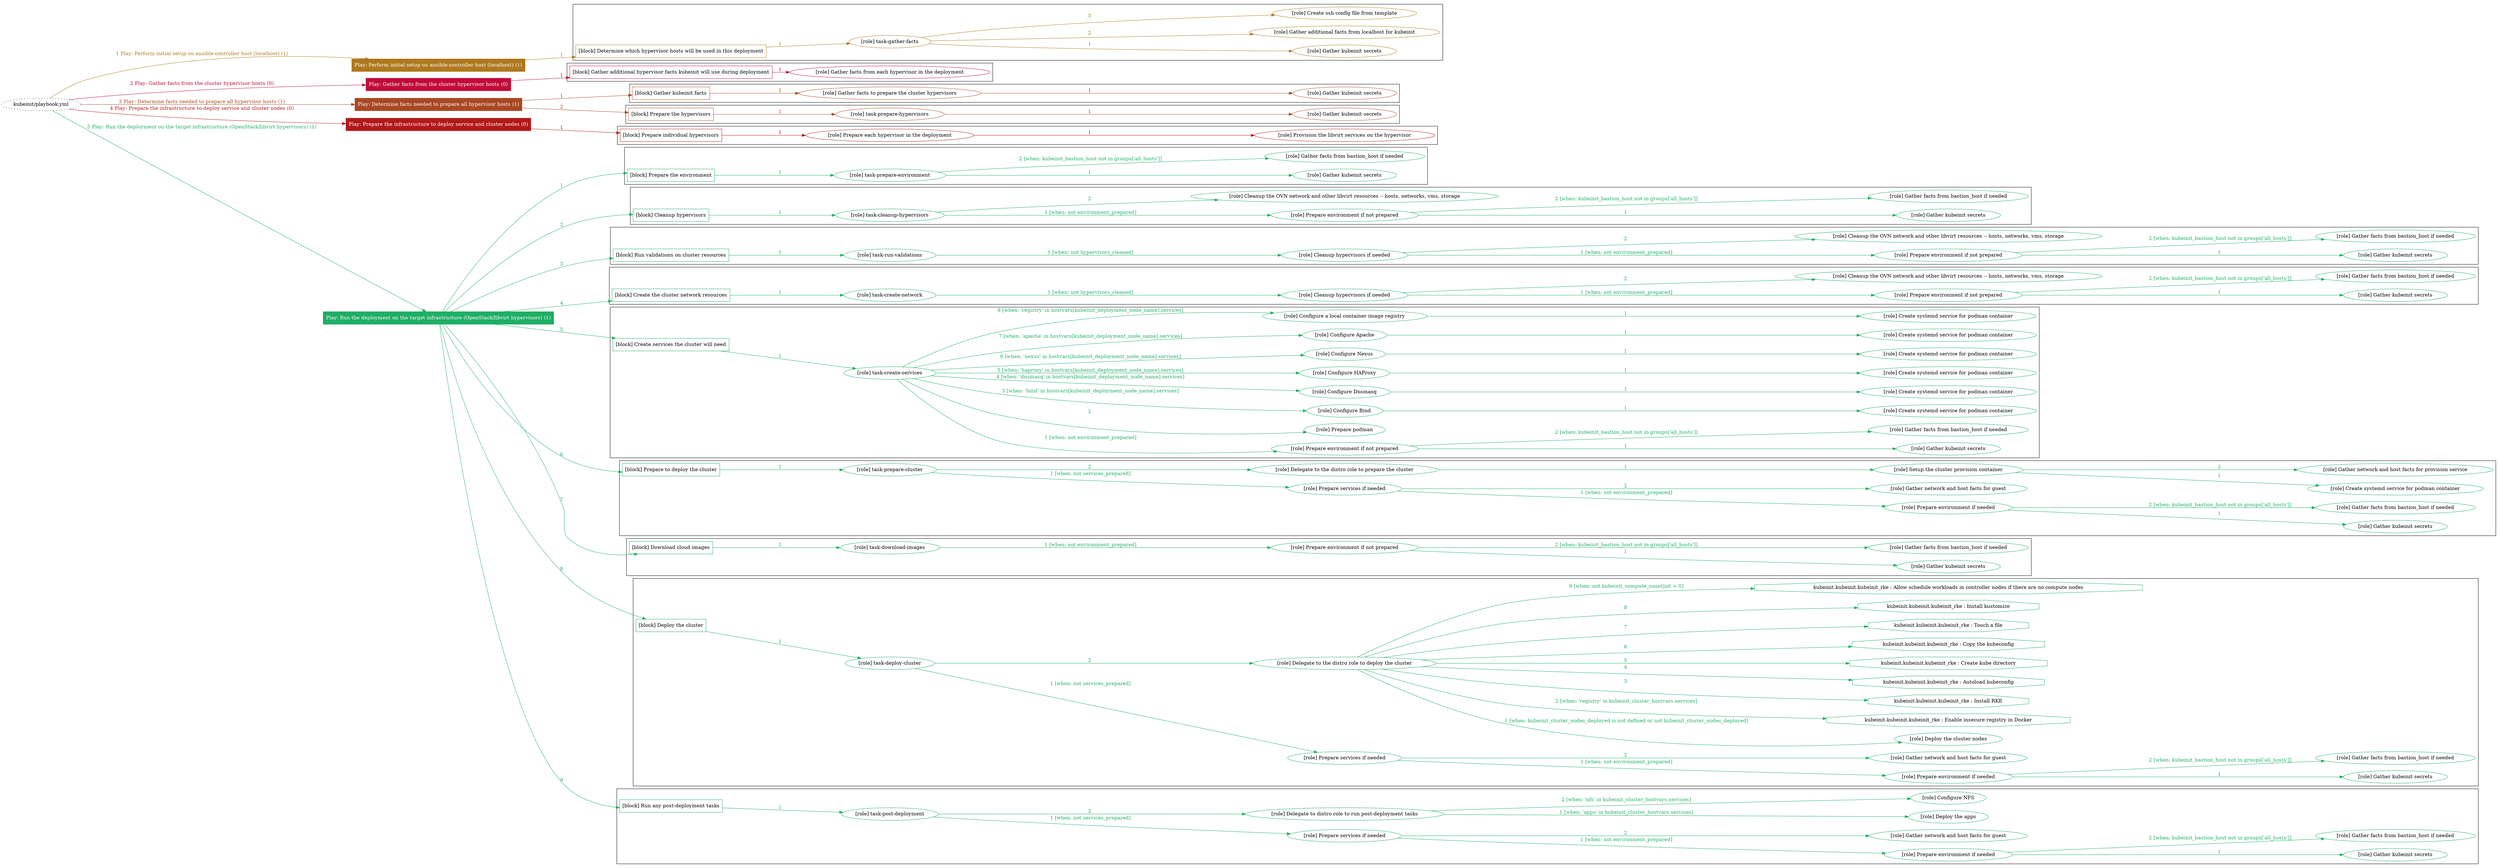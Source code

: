 digraph {
	graph [concentrate=true ordering=in rankdir=LR ratio=fill]
	edge [esep=5 sep=10]
	"kubeinit/playbook.yml" [URL="/home/runner/work/kubeinit/kubeinit/kubeinit/playbook.yml" id=playbook_d515d14c style=dotted]
	"kubeinit/playbook.yml" -> play_84c36b92 [label="1 Play: Perform initial setup on ansible-controller host (localhost) (1)" color="#ae781e" fontcolor="#ae781e" id=edge_play_84c36b92 labeltooltip="1 Play: Perform initial setup on ansible-controller host (localhost) (1)" tooltip="1 Play: Perform initial setup on ansible-controller host (localhost) (1)"]
	subgraph "Play: Perform initial setup on ansible-controller host (localhost) (1)" {
		play_84c36b92 [label="Play: Perform initial setup on ansible-controller host (localhost) (1)" URL="/home/runner/work/kubeinit/kubeinit/kubeinit/playbook.yml" color="#ae781e" fontcolor="#ffffff" id=play_84c36b92 shape=box style=filled tooltip=localhost]
		play_84c36b92 -> block_5fd9cbb8 [label=1 color="#ae781e" fontcolor="#ae781e" id=edge_block_5fd9cbb8 labeltooltip=1 tooltip=1]
		subgraph cluster_block_5fd9cbb8 {
			block_5fd9cbb8 [label="[block] Determine which hypervisor hosts will be used in this deployment" URL="/home/runner/work/kubeinit/kubeinit/kubeinit/playbook.yml" color="#ae781e" id=block_5fd9cbb8 labeltooltip="Determine which hypervisor hosts will be used in this deployment" shape=box tooltip="Determine which hypervisor hosts will be used in this deployment"]
			block_5fd9cbb8 -> role_265e4f1d [label="1 " color="#ae781e" fontcolor="#ae781e" id=edge_role_265e4f1d labeltooltip="1 " tooltip="1 "]
			subgraph "task-gather-facts" {
				role_265e4f1d [label="[role] task-gather-facts" URL="/home/runner/work/kubeinit/kubeinit/kubeinit/playbook.yml" color="#ae781e" id=role_265e4f1d tooltip="task-gather-facts"]
				role_265e4f1d -> role_e258c15a [label="1 " color="#ae781e" fontcolor="#ae781e" id=edge_role_e258c15a labeltooltip="1 " tooltip="1 "]
				subgraph "Gather kubeinit secrets" {
					role_e258c15a [label="[role] Gather kubeinit secrets" URL="/home/runner/.ansible/collections/ansible_collections/kubeinit/kubeinit/roles/kubeinit_prepare/tasks/build_hypervisors_group.yml" color="#ae781e" id=role_e258c15a tooltip="Gather kubeinit secrets"]
				}
				role_265e4f1d -> role_dbea8656 [label="2 " color="#ae781e" fontcolor="#ae781e" id=edge_role_dbea8656 labeltooltip="2 " tooltip="2 "]
				subgraph "Gather additional facts from localhost for kubeinit" {
					role_dbea8656 [label="[role] Gather additional facts from localhost for kubeinit" URL="/home/runner/.ansible/collections/ansible_collections/kubeinit/kubeinit/roles/kubeinit_prepare/tasks/build_hypervisors_group.yml" color="#ae781e" id=role_dbea8656 tooltip="Gather additional facts from localhost for kubeinit"]
				}
				role_265e4f1d -> role_b4708cf9 [label="3 " color="#ae781e" fontcolor="#ae781e" id=edge_role_b4708cf9 labeltooltip="3 " tooltip="3 "]
				subgraph "Create ssh config file from template" {
					role_b4708cf9 [label="[role] Create ssh config file from template" URL="/home/runner/.ansible/collections/ansible_collections/kubeinit/kubeinit/roles/kubeinit_prepare/tasks/build_hypervisors_group.yml" color="#ae781e" id=role_b4708cf9 tooltip="Create ssh config file from template"]
				}
			}
		}
	}
	"kubeinit/playbook.yml" -> play_05c91826 [label="2 Play: Gather facts from the cluster hypervisor hosts (0)" color="#c10b39" fontcolor="#c10b39" id=edge_play_05c91826 labeltooltip="2 Play: Gather facts from the cluster hypervisor hosts (0)" tooltip="2 Play: Gather facts from the cluster hypervisor hosts (0)"]
	subgraph "Play: Gather facts from the cluster hypervisor hosts (0)" {
		play_05c91826 [label="Play: Gather facts from the cluster hypervisor hosts (0)" URL="/home/runner/work/kubeinit/kubeinit/kubeinit/playbook.yml" color="#c10b39" fontcolor="#ffffff" id=play_05c91826 shape=box style=filled tooltip="Play: Gather facts from the cluster hypervisor hosts (0)"]
		play_05c91826 -> block_ed6a5be0 [label=1 color="#c10b39" fontcolor="#c10b39" id=edge_block_ed6a5be0 labeltooltip=1 tooltip=1]
		subgraph cluster_block_ed6a5be0 {
			block_ed6a5be0 [label="[block] Gather additional hypervisor facts kubeinit will use during deployment" URL="/home/runner/work/kubeinit/kubeinit/kubeinit/playbook.yml" color="#c10b39" id=block_ed6a5be0 labeltooltip="Gather additional hypervisor facts kubeinit will use during deployment" shape=box tooltip="Gather additional hypervisor facts kubeinit will use during deployment"]
			block_ed6a5be0 -> role_bf0db098 [label="1 " color="#c10b39" fontcolor="#c10b39" id=edge_role_bf0db098 labeltooltip="1 " tooltip="1 "]
			subgraph "Gather facts from each hypervisor in the deployment" {
				role_bf0db098 [label="[role] Gather facts from each hypervisor in the deployment" URL="/home/runner/work/kubeinit/kubeinit/kubeinit/playbook.yml" color="#c10b39" id=role_bf0db098 tooltip="Gather facts from each hypervisor in the deployment"]
			}
		}
	}
	"kubeinit/playbook.yml" -> play_0066ec42 [label="3 Play: Determine facts needed to prepare all hypervisor hosts (1)" color="#a94723" fontcolor="#a94723" id=edge_play_0066ec42 labeltooltip="3 Play: Determine facts needed to prepare all hypervisor hosts (1)" tooltip="3 Play: Determine facts needed to prepare all hypervisor hosts (1)"]
	subgraph "Play: Determine facts needed to prepare all hypervisor hosts (1)" {
		play_0066ec42 [label="Play: Determine facts needed to prepare all hypervisor hosts (1)" URL="/home/runner/work/kubeinit/kubeinit/kubeinit/playbook.yml" color="#a94723" fontcolor="#ffffff" id=play_0066ec42 shape=box style=filled tooltip=localhost]
		play_0066ec42 -> block_a8c1242a [label=1 color="#a94723" fontcolor="#a94723" id=edge_block_a8c1242a labeltooltip=1 tooltip=1]
		subgraph cluster_block_a8c1242a {
			block_a8c1242a [label="[block] Gather kubeinit facts" URL="/home/runner/work/kubeinit/kubeinit/kubeinit/playbook.yml" color="#a94723" id=block_a8c1242a labeltooltip="Gather kubeinit facts" shape=box tooltip="Gather kubeinit facts"]
			block_a8c1242a -> role_2705f1e6 [label="1 " color="#a94723" fontcolor="#a94723" id=edge_role_2705f1e6 labeltooltip="1 " tooltip="1 "]
			subgraph "Gather facts to prepare the cluster hypervisors" {
				role_2705f1e6 [label="[role] Gather facts to prepare the cluster hypervisors" URL="/home/runner/work/kubeinit/kubeinit/kubeinit/playbook.yml" color="#a94723" id=role_2705f1e6 tooltip="Gather facts to prepare the cluster hypervisors"]
				role_2705f1e6 -> role_f94a2555 [label="1 " color="#a94723" fontcolor="#a94723" id=edge_role_f94a2555 labeltooltip="1 " tooltip="1 "]
				subgraph "Gather kubeinit secrets" {
					role_f94a2555 [label="[role] Gather kubeinit secrets" URL="/home/runner/.ansible/collections/ansible_collections/kubeinit/kubeinit/roles/kubeinit_prepare/tasks/gather_kubeinit_facts.yml" color="#a94723" id=role_f94a2555 tooltip="Gather kubeinit secrets"]
				}
			}
		}
		play_0066ec42 -> block_d65625a4 [label=2 color="#a94723" fontcolor="#a94723" id=edge_block_d65625a4 labeltooltip=2 tooltip=2]
		subgraph cluster_block_d65625a4 {
			block_d65625a4 [label="[block] Prepare the hypervisors" URL="/home/runner/work/kubeinit/kubeinit/kubeinit/playbook.yml" color="#a94723" id=block_d65625a4 labeltooltip="Prepare the hypervisors" shape=box tooltip="Prepare the hypervisors"]
			block_d65625a4 -> role_5ea03b24 [label="1 " color="#a94723" fontcolor="#a94723" id=edge_role_5ea03b24 labeltooltip="1 " tooltip="1 "]
			subgraph "task-prepare-hypervisors" {
				role_5ea03b24 [label="[role] task-prepare-hypervisors" URL="/home/runner/work/kubeinit/kubeinit/kubeinit/playbook.yml" color="#a94723" id=role_5ea03b24 tooltip="task-prepare-hypervisors"]
				role_5ea03b24 -> role_267feb08 [label="1 " color="#a94723" fontcolor="#a94723" id=edge_role_267feb08 labeltooltip="1 " tooltip="1 "]
				subgraph "Gather kubeinit secrets" {
					role_267feb08 [label="[role] Gather kubeinit secrets" URL="/home/runner/.ansible/collections/ansible_collections/kubeinit/kubeinit/roles/kubeinit_prepare/tasks/gather_kubeinit_facts.yml" color="#a94723" id=role_267feb08 tooltip="Gather kubeinit secrets"]
				}
			}
		}
	}
	"kubeinit/playbook.yml" -> play_efc9825a [label="4 Play: Prepare the infrastructure to deploy service and cluster nodes (0)" color="#b2191b" fontcolor="#b2191b" id=edge_play_efc9825a labeltooltip="4 Play: Prepare the infrastructure to deploy service and cluster nodes (0)" tooltip="4 Play: Prepare the infrastructure to deploy service and cluster nodes (0)"]
	subgraph "Play: Prepare the infrastructure to deploy service and cluster nodes (0)" {
		play_efc9825a [label="Play: Prepare the infrastructure to deploy service and cluster nodes (0)" URL="/home/runner/work/kubeinit/kubeinit/kubeinit/playbook.yml" color="#b2191b" fontcolor="#ffffff" id=play_efc9825a shape=box style=filled tooltip="Play: Prepare the infrastructure to deploy service and cluster nodes (0)"]
		play_efc9825a -> block_f03f6179 [label=1 color="#b2191b" fontcolor="#b2191b" id=edge_block_f03f6179 labeltooltip=1 tooltip=1]
		subgraph cluster_block_f03f6179 {
			block_f03f6179 [label="[block] Prepare individual hypervisors" URL="/home/runner/work/kubeinit/kubeinit/kubeinit/playbook.yml" color="#b2191b" id=block_f03f6179 labeltooltip="Prepare individual hypervisors" shape=box tooltip="Prepare individual hypervisors"]
			block_f03f6179 -> role_64bc2e7d [label="1 " color="#b2191b" fontcolor="#b2191b" id=edge_role_64bc2e7d labeltooltip="1 " tooltip="1 "]
			subgraph "Prepare each hypervisor in the deployment" {
				role_64bc2e7d [label="[role] Prepare each hypervisor in the deployment" URL="/home/runner/work/kubeinit/kubeinit/kubeinit/playbook.yml" color="#b2191b" id=role_64bc2e7d tooltip="Prepare each hypervisor in the deployment"]
				role_64bc2e7d -> role_82ded058 [label="1 " color="#b2191b" fontcolor="#b2191b" id=edge_role_82ded058 labeltooltip="1 " tooltip="1 "]
				subgraph "Provision the libvirt services on the hypervisor" {
					role_82ded058 [label="[role] Provision the libvirt services on the hypervisor" URL="/home/runner/.ansible/collections/ansible_collections/kubeinit/kubeinit/roles/kubeinit_prepare/tasks/prepare_hypervisor.yml" color="#b2191b" id=role_82ded058 tooltip="Provision the libvirt services on the hypervisor"]
				}
			}
		}
	}
	"kubeinit/playbook.yml" -> play_1b203a21 [label="5 Play: Run the deployment on the target infrastructure (OpenStack/libvirt hypervisors) (1)" color="#1eae64" fontcolor="#1eae64" id=edge_play_1b203a21 labeltooltip="5 Play: Run the deployment on the target infrastructure (OpenStack/libvirt hypervisors) (1)" tooltip="5 Play: Run the deployment on the target infrastructure (OpenStack/libvirt hypervisors) (1)"]
	subgraph "Play: Run the deployment on the target infrastructure (OpenStack/libvirt hypervisors) (1)" {
		play_1b203a21 [label="Play: Run the deployment on the target infrastructure (OpenStack/libvirt hypervisors) (1)" URL="/home/runner/work/kubeinit/kubeinit/kubeinit/playbook.yml" color="#1eae64" fontcolor="#ffffff" id=play_1b203a21 shape=box style=filled tooltip=localhost]
		play_1b203a21 -> block_f6438b43 [label=1 color="#1eae64" fontcolor="#1eae64" id=edge_block_f6438b43 labeltooltip=1 tooltip=1]
		subgraph cluster_block_f6438b43 {
			block_f6438b43 [label="[block] Prepare the environment" URL="/home/runner/work/kubeinit/kubeinit/kubeinit/playbook.yml" color="#1eae64" id=block_f6438b43 labeltooltip="Prepare the environment" shape=box tooltip="Prepare the environment"]
			block_f6438b43 -> role_e37345db [label="1 " color="#1eae64" fontcolor="#1eae64" id=edge_role_e37345db labeltooltip="1 " tooltip="1 "]
			subgraph "task-prepare-environment" {
				role_e37345db [label="[role] task-prepare-environment" URL="/home/runner/work/kubeinit/kubeinit/kubeinit/playbook.yml" color="#1eae64" id=role_e37345db tooltip="task-prepare-environment"]
				role_e37345db -> role_0df2a378 [label="1 " color="#1eae64" fontcolor="#1eae64" id=edge_role_0df2a378 labeltooltip="1 " tooltip="1 "]
				subgraph "Gather kubeinit secrets" {
					role_0df2a378 [label="[role] Gather kubeinit secrets" URL="/home/runner/.ansible/collections/ansible_collections/kubeinit/kubeinit/roles/kubeinit_prepare/tasks/gather_kubeinit_facts.yml" color="#1eae64" id=role_0df2a378 tooltip="Gather kubeinit secrets"]
				}
				role_e37345db -> role_f4eeafb1 [label="2 [when: kubeinit_bastion_host not in groups['all_hosts']]" color="#1eae64" fontcolor="#1eae64" id=edge_role_f4eeafb1 labeltooltip="2 [when: kubeinit_bastion_host not in groups['all_hosts']]" tooltip="2 [when: kubeinit_bastion_host not in groups['all_hosts']]"]
				subgraph "Gather facts from bastion_host if needed" {
					role_f4eeafb1 [label="[role] Gather facts from bastion_host if needed" URL="/home/runner/.ansible/collections/ansible_collections/kubeinit/kubeinit/roles/kubeinit_prepare/tasks/main.yml" color="#1eae64" id=role_f4eeafb1 tooltip="Gather facts from bastion_host if needed"]
				}
			}
		}
		play_1b203a21 -> block_524dcc98 [label=2 color="#1eae64" fontcolor="#1eae64" id=edge_block_524dcc98 labeltooltip=2 tooltip=2]
		subgraph cluster_block_524dcc98 {
			block_524dcc98 [label="[block] Cleanup hypervisors" URL="/home/runner/work/kubeinit/kubeinit/kubeinit/playbook.yml" color="#1eae64" id=block_524dcc98 labeltooltip="Cleanup hypervisors" shape=box tooltip="Cleanup hypervisors"]
			block_524dcc98 -> role_9785df7d [label="1 " color="#1eae64" fontcolor="#1eae64" id=edge_role_9785df7d labeltooltip="1 " tooltip="1 "]
			subgraph "task-cleanup-hypervisors" {
				role_9785df7d [label="[role] task-cleanup-hypervisors" URL="/home/runner/work/kubeinit/kubeinit/kubeinit/playbook.yml" color="#1eae64" id=role_9785df7d tooltip="task-cleanup-hypervisors"]
				role_9785df7d -> role_5e97690f [label="1 [when: not environment_prepared]" color="#1eae64" fontcolor="#1eae64" id=edge_role_5e97690f labeltooltip="1 [when: not environment_prepared]" tooltip="1 [when: not environment_prepared]"]
				subgraph "Prepare environment if not prepared" {
					role_5e97690f [label="[role] Prepare environment if not prepared" URL="/home/runner/.ansible/collections/ansible_collections/kubeinit/kubeinit/roles/kubeinit_libvirt/tasks/cleanup_hypervisors.yml" color="#1eae64" id=role_5e97690f tooltip="Prepare environment if not prepared"]
					role_5e97690f -> role_a6adb505 [label="1 " color="#1eae64" fontcolor="#1eae64" id=edge_role_a6adb505 labeltooltip="1 " tooltip="1 "]
					subgraph "Gather kubeinit secrets" {
						role_a6adb505 [label="[role] Gather kubeinit secrets" URL="/home/runner/.ansible/collections/ansible_collections/kubeinit/kubeinit/roles/kubeinit_prepare/tasks/gather_kubeinit_facts.yml" color="#1eae64" id=role_a6adb505 tooltip="Gather kubeinit secrets"]
					}
					role_5e97690f -> role_00394a57 [label="2 [when: kubeinit_bastion_host not in groups['all_hosts']]" color="#1eae64" fontcolor="#1eae64" id=edge_role_00394a57 labeltooltip="2 [when: kubeinit_bastion_host not in groups['all_hosts']]" tooltip="2 [when: kubeinit_bastion_host not in groups['all_hosts']]"]
					subgraph "Gather facts from bastion_host if needed" {
						role_00394a57 [label="[role] Gather facts from bastion_host if needed" URL="/home/runner/.ansible/collections/ansible_collections/kubeinit/kubeinit/roles/kubeinit_prepare/tasks/main.yml" color="#1eae64" id=role_00394a57 tooltip="Gather facts from bastion_host if needed"]
					}
				}
				role_9785df7d -> role_65bcd656 [label="2 " color="#1eae64" fontcolor="#1eae64" id=edge_role_65bcd656 labeltooltip="2 " tooltip="2 "]
				subgraph "Cleanup the OVN network and other libvirt resources -- hosts, networks, vms, storage" {
					role_65bcd656 [label="[role] Cleanup the OVN network and other libvirt resources -- hosts, networks, vms, storage" URL="/home/runner/.ansible/collections/ansible_collections/kubeinit/kubeinit/roles/kubeinit_libvirt/tasks/cleanup_hypervisors.yml" color="#1eae64" id=role_65bcd656 tooltip="Cleanup the OVN network and other libvirt resources -- hosts, networks, vms, storage"]
				}
			}
		}
		play_1b203a21 -> block_c66833a7 [label=3 color="#1eae64" fontcolor="#1eae64" id=edge_block_c66833a7 labeltooltip=3 tooltip=3]
		subgraph cluster_block_c66833a7 {
			block_c66833a7 [label="[block] Run validations on cluster resources" URL="/home/runner/work/kubeinit/kubeinit/kubeinit/playbook.yml" color="#1eae64" id=block_c66833a7 labeltooltip="Run validations on cluster resources" shape=box tooltip="Run validations on cluster resources"]
			block_c66833a7 -> role_50850a7d [label="1 " color="#1eae64" fontcolor="#1eae64" id=edge_role_50850a7d labeltooltip="1 " tooltip="1 "]
			subgraph "task-run-validations" {
				role_50850a7d [label="[role] task-run-validations" URL="/home/runner/work/kubeinit/kubeinit/kubeinit/playbook.yml" color="#1eae64" id=role_50850a7d tooltip="task-run-validations"]
				role_50850a7d -> role_f80f7916 [label="1 [when: not hypervisors_cleaned]" color="#1eae64" fontcolor="#1eae64" id=edge_role_f80f7916 labeltooltip="1 [when: not hypervisors_cleaned]" tooltip="1 [when: not hypervisors_cleaned]"]
				subgraph "Cleanup hypervisors if needed" {
					role_f80f7916 [label="[role] Cleanup hypervisors if needed" URL="/home/runner/.ansible/collections/ansible_collections/kubeinit/kubeinit/roles/kubeinit_validations/tasks/main.yml" color="#1eae64" id=role_f80f7916 tooltip="Cleanup hypervisors if needed"]
					role_f80f7916 -> role_03496abe [label="1 [when: not environment_prepared]" color="#1eae64" fontcolor="#1eae64" id=edge_role_03496abe labeltooltip="1 [when: not environment_prepared]" tooltip="1 [when: not environment_prepared]"]
					subgraph "Prepare environment if not prepared" {
						role_03496abe [label="[role] Prepare environment if not prepared" URL="/home/runner/.ansible/collections/ansible_collections/kubeinit/kubeinit/roles/kubeinit_libvirt/tasks/cleanup_hypervisors.yml" color="#1eae64" id=role_03496abe tooltip="Prepare environment if not prepared"]
						role_03496abe -> role_3a9f4936 [label="1 " color="#1eae64" fontcolor="#1eae64" id=edge_role_3a9f4936 labeltooltip="1 " tooltip="1 "]
						subgraph "Gather kubeinit secrets" {
							role_3a9f4936 [label="[role] Gather kubeinit secrets" URL="/home/runner/.ansible/collections/ansible_collections/kubeinit/kubeinit/roles/kubeinit_prepare/tasks/gather_kubeinit_facts.yml" color="#1eae64" id=role_3a9f4936 tooltip="Gather kubeinit secrets"]
						}
						role_03496abe -> role_64842530 [label="2 [when: kubeinit_bastion_host not in groups['all_hosts']]" color="#1eae64" fontcolor="#1eae64" id=edge_role_64842530 labeltooltip="2 [when: kubeinit_bastion_host not in groups['all_hosts']]" tooltip="2 [when: kubeinit_bastion_host not in groups['all_hosts']]"]
						subgraph "Gather facts from bastion_host if needed" {
							role_64842530 [label="[role] Gather facts from bastion_host if needed" URL="/home/runner/.ansible/collections/ansible_collections/kubeinit/kubeinit/roles/kubeinit_prepare/tasks/main.yml" color="#1eae64" id=role_64842530 tooltip="Gather facts from bastion_host if needed"]
						}
					}
					role_f80f7916 -> role_78e30885 [label="2 " color="#1eae64" fontcolor="#1eae64" id=edge_role_78e30885 labeltooltip="2 " tooltip="2 "]
					subgraph "Cleanup the OVN network and other libvirt resources -- hosts, networks, vms, storage" {
						role_78e30885 [label="[role] Cleanup the OVN network and other libvirt resources -- hosts, networks, vms, storage" URL="/home/runner/.ansible/collections/ansible_collections/kubeinit/kubeinit/roles/kubeinit_libvirt/tasks/cleanup_hypervisors.yml" color="#1eae64" id=role_78e30885 tooltip="Cleanup the OVN network and other libvirt resources -- hosts, networks, vms, storage"]
					}
				}
			}
		}
		play_1b203a21 -> block_e0e86227 [label=4 color="#1eae64" fontcolor="#1eae64" id=edge_block_e0e86227 labeltooltip=4 tooltip=4]
		subgraph cluster_block_e0e86227 {
			block_e0e86227 [label="[block] Create the cluster network resources" URL="/home/runner/work/kubeinit/kubeinit/kubeinit/playbook.yml" color="#1eae64" id=block_e0e86227 labeltooltip="Create the cluster network resources" shape=box tooltip="Create the cluster network resources"]
			block_e0e86227 -> role_53ee819e [label="1 " color="#1eae64" fontcolor="#1eae64" id=edge_role_53ee819e labeltooltip="1 " tooltip="1 "]
			subgraph "task-create-network" {
				role_53ee819e [label="[role] task-create-network" URL="/home/runner/work/kubeinit/kubeinit/kubeinit/playbook.yml" color="#1eae64" id=role_53ee819e tooltip="task-create-network"]
				role_53ee819e -> role_302aff05 [label="1 [when: not hypervisors_cleaned]" color="#1eae64" fontcolor="#1eae64" id=edge_role_302aff05 labeltooltip="1 [when: not hypervisors_cleaned]" tooltip="1 [when: not hypervisors_cleaned]"]
				subgraph "Cleanup hypervisors if needed" {
					role_302aff05 [label="[role] Cleanup hypervisors if needed" URL="/home/runner/.ansible/collections/ansible_collections/kubeinit/kubeinit/roles/kubeinit_libvirt/tasks/create_network.yml" color="#1eae64" id=role_302aff05 tooltip="Cleanup hypervisors if needed"]
					role_302aff05 -> role_5e92c6e2 [label="1 [when: not environment_prepared]" color="#1eae64" fontcolor="#1eae64" id=edge_role_5e92c6e2 labeltooltip="1 [when: not environment_prepared]" tooltip="1 [when: not environment_prepared]"]
					subgraph "Prepare environment if not prepared" {
						role_5e92c6e2 [label="[role] Prepare environment if not prepared" URL="/home/runner/.ansible/collections/ansible_collections/kubeinit/kubeinit/roles/kubeinit_libvirt/tasks/cleanup_hypervisors.yml" color="#1eae64" id=role_5e92c6e2 tooltip="Prepare environment if not prepared"]
						role_5e92c6e2 -> role_2eb36e92 [label="1 " color="#1eae64" fontcolor="#1eae64" id=edge_role_2eb36e92 labeltooltip="1 " tooltip="1 "]
						subgraph "Gather kubeinit secrets" {
							role_2eb36e92 [label="[role] Gather kubeinit secrets" URL="/home/runner/.ansible/collections/ansible_collections/kubeinit/kubeinit/roles/kubeinit_prepare/tasks/gather_kubeinit_facts.yml" color="#1eae64" id=role_2eb36e92 tooltip="Gather kubeinit secrets"]
						}
						role_5e92c6e2 -> role_05674ae2 [label="2 [when: kubeinit_bastion_host not in groups['all_hosts']]" color="#1eae64" fontcolor="#1eae64" id=edge_role_05674ae2 labeltooltip="2 [when: kubeinit_bastion_host not in groups['all_hosts']]" tooltip="2 [when: kubeinit_bastion_host not in groups['all_hosts']]"]
						subgraph "Gather facts from bastion_host if needed" {
							role_05674ae2 [label="[role] Gather facts from bastion_host if needed" URL="/home/runner/.ansible/collections/ansible_collections/kubeinit/kubeinit/roles/kubeinit_prepare/tasks/main.yml" color="#1eae64" id=role_05674ae2 tooltip="Gather facts from bastion_host if needed"]
						}
					}
					role_302aff05 -> role_e8390dd3 [label="2 " color="#1eae64" fontcolor="#1eae64" id=edge_role_e8390dd3 labeltooltip="2 " tooltip="2 "]
					subgraph "Cleanup the OVN network and other libvirt resources -- hosts, networks, vms, storage" {
						role_e8390dd3 [label="[role] Cleanup the OVN network and other libvirt resources -- hosts, networks, vms, storage" URL="/home/runner/.ansible/collections/ansible_collections/kubeinit/kubeinit/roles/kubeinit_libvirt/tasks/cleanup_hypervisors.yml" color="#1eae64" id=role_e8390dd3 tooltip="Cleanup the OVN network and other libvirt resources -- hosts, networks, vms, storage"]
					}
				}
			}
		}
		play_1b203a21 -> block_ca1202a6 [label=5 color="#1eae64" fontcolor="#1eae64" id=edge_block_ca1202a6 labeltooltip=5 tooltip=5]
		subgraph cluster_block_ca1202a6 {
			block_ca1202a6 [label="[block] Create services the cluster will need" URL="/home/runner/work/kubeinit/kubeinit/kubeinit/playbook.yml" color="#1eae64" id=block_ca1202a6 labeltooltip="Create services the cluster will need" shape=box tooltip="Create services the cluster will need"]
			block_ca1202a6 -> role_1a3f6915 [label="1 " color="#1eae64" fontcolor="#1eae64" id=edge_role_1a3f6915 labeltooltip="1 " tooltip="1 "]
			subgraph "task-create-services" {
				role_1a3f6915 [label="[role] task-create-services" URL="/home/runner/work/kubeinit/kubeinit/kubeinit/playbook.yml" color="#1eae64" id=role_1a3f6915 tooltip="task-create-services"]
				role_1a3f6915 -> role_f3e9ada2 [label="1 [when: not environment_prepared]" color="#1eae64" fontcolor="#1eae64" id=edge_role_f3e9ada2 labeltooltip="1 [when: not environment_prepared]" tooltip="1 [when: not environment_prepared]"]
				subgraph "Prepare environment if not prepared" {
					role_f3e9ada2 [label="[role] Prepare environment if not prepared" URL="/home/runner/.ansible/collections/ansible_collections/kubeinit/kubeinit/roles/kubeinit_services/tasks/main.yml" color="#1eae64" id=role_f3e9ada2 tooltip="Prepare environment if not prepared"]
					role_f3e9ada2 -> role_cb60fb84 [label="1 " color="#1eae64" fontcolor="#1eae64" id=edge_role_cb60fb84 labeltooltip="1 " tooltip="1 "]
					subgraph "Gather kubeinit secrets" {
						role_cb60fb84 [label="[role] Gather kubeinit secrets" URL="/home/runner/.ansible/collections/ansible_collections/kubeinit/kubeinit/roles/kubeinit_prepare/tasks/gather_kubeinit_facts.yml" color="#1eae64" id=role_cb60fb84 tooltip="Gather kubeinit secrets"]
					}
					role_f3e9ada2 -> role_402eb26c [label="2 [when: kubeinit_bastion_host not in groups['all_hosts']]" color="#1eae64" fontcolor="#1eae64" id=edge_role_402eb26c labeltooltip="2 [when: kubeinit_bastion_host not in groups['all_hosts']]" tooltip="2 [when: kubeinit_bastion_host not in groups['all_hosts']]"]
					subgraph "Gather facts from bastion_host if needed" {
						role_402eb26c [label="[role] Gather facts from bastion_host if needed" URL="/home/runner/.ansible/collections/ansible_collections/kubeinit/kubeinit/roles/kubeinit_prepare/tasks/main.yml" color="#1eae64" id=role_402eb26c tooltip="Gather facts from bastion_host if needed"]
					}
				}
				role_1a3f6915 -> role_43187be3 [label="2 " color="#1eae64" fontcolor="#1eae64" id=edge_role_43187be3 labeltooltip="2 " tooltip="2 "]
				subgraph "Prepare podman" {
					role_43187be3 [label="[role] Prepare podman" URL="/home/runner/.ansible/collections/ansible_collections/kubeinit/kubeinit/roles/kubeinit_services/tasks/00_create_service_pod.yml" color="#1eae64" id=role_43187be3 tooltip="Prepare podman"]
				}
				role_1a3f6915 -> role_4c1b8e3e [label="3 [when: 'bind' in hostvars[kubeinit_deployment_node_name].services]" color="#1eae64" fontcolor="#1eae64" id=edge_role_4c1b8e3e labeltooltip="3 [when: 'bind' in hostvars[kubeinit_deployment_node_name].services]" tooltip="3 [when: 'bind' in hostvars[kubeinit_deployment_node_name].services]"]
				subgraph "Configure Bind" {
					role_4c1b8e3e [label="[role] Configure Bind" URL="/home/runner/.ansible/collections/ansible_collections/kubeinit/kubeinit/roles/kubeinit_services/tasks/start_services_containers.yml" color="#1eae64" id=role_4c1b8e3e tooltip="Configure Bind"]
					role_4c1b8e3e -> role_35672f89 [label="1 " color="#1eae64" fontcolor="#1eae64" id=edge_role_35672f89 labeltooltip="1 " tooltip="1 "]
					subgraph "Create systemd service for podman container" {
						role_35672f89 [label="[role] Create systemd service for podman container" URL="/home/runner/.ansible/collections/ansible_collections/kubeinit/kubeinit/roles/kubeinit_bind/tasks/main.yml" color="#1eae64" id=role_35672f89 tooltip="Create systemd service for podman container"]
					}
				}
				role_1a3f6915 -> role_432bdf22 [label="4 [when: 'dnsmasq' in hostvars[kubeinit_deployment_node_name].services]" color="#1eae64" fontcolor="#1eae64" id=edge_role_432bdf22 labeltooltip="4 [when: 'dnsmasq' in hostvars[kubeinit_deployment_node_name].services]" tooltip="4 [when: 'dnsmasq' in hostvars[kubeinit_deployment_node_name].services]"]
				subgraph "Configure Dnsmasq" {
					role_432bdf22 [label="[role] Configure Dnsmasq" URL="/home/runner/.ansible/collections/ansible_collections/kubeinit/kubeinit/roles/kubeinit_services/tasks/start_services_containers.yml" color="#1eae64" id=role_432bdf22 tooltip="Configure Dnsmasq"]
					role_432bdf22 -> role_ac290cb1 [label="1 " color="#1eae64" fontcolor="#1eae64" id=edge_role_ac290cb1 labeltooltip="1 " tooltip="1 "]
					subgraph "Create systemd service for podman container" {
						role_ac290cb1 [label="[role] Create systemd service for podman container" URL="/home/runner/.ansible/collections/ansible_collections/kubeinit/kubeinit/roles/kubeinit_dnsmasq/tasks/main.yml" color="#1eae64" id=role_ac290cb1 tooltip="Create systemd service for podman container"]
					}
				}
				role_1a3f6915 -> role_595ff159 [label="5 [when: 'haproxy' in hostvars[kubeinit_deployment_node_name].services]" color="#1eae64" fontcolor="#1eae64" id=edge_role_595ff159 labeltooltip="5 [when: 'haproxy' in hostvars[kubeinit_deployment_node_name].services]" tooltip="5 [when: 'haproxy' in hostvars[kubeinit_deployment_node_name].services]"]
				subgraph "Configure HAProxy" {
					role_595ff159 [label="[role] Configure HAProxy" URL="/home/runner/.ansible/collections/ansible_collections/kubeinit/kubeinit/roles/kubeinit_services/tasks/start_services_containers.yml" color="#1eae64" id=role_595ff159 tooltip="Configure HAProxy"]
					role_595ff159 -> role_78181629 [label="1 " color="#1eae64" fontcolor="#1eae64" id=edge_role_78181629 labeltooltip="1 " tooltip="1 "]
					subgraph "Create systemd service for podman container" {
						role_78181629 [label="[role] Create systemd service for podman container" URL="/home/runner/.ansible/collections/ansible_collections/kubeinit/kubeinit/roles/kubeinit_haproxy/tasks/main.yml" color="#1eae64" id=role_78181629 tooltip="Create systemd service for podman container"]
					}
				}
				role_1a3f6915 -> role_c81c2db0 [label="6 [when: 'nexus' in hostvars[kubeinit_deployment_node_name].services]" color="#1eae64" fontcolor="#1eae64" id=edge_role_c81c2db0 labeltooltip="6 [when: 'nexus' in hostvars[kubeinit_deployment_node_name].services]" tooltip="6 [when: 'nexus' in hostvars[kubeinit_deployment_node_name].services]"]
				subgraph "Configure Nexus" {
					role_c81c2db0 [label="[role] Configure Nexus" URL="/home/runner/.ansible/collections/ansible_collections/kubeinit/kubeinit/roles/kubeinit_services/tasks/start_services_containers.yml" color="#1eae64" id=role_c81c2db0 tooltip="Configure Nexus"]
					role_c81c2db0 -> role_cb214d20 [label="1 " color="#1eae64" fontcolor="#1eae64" id=edge_role_cb214d20 labeltooltip="1 " tooltip="1 "]
					subgraph "Create systemd service for podman container" {
						role_cb214d20 [label="[role] Create systemd service for podman container" URL="/home/runner/.ansible/collections/ansible_collections/kubeinit/kubeinit/roles/kubeinit_nexus/tasks/main.yml" color="#1eae64" id=role_cb214d20 tooltip="Create systemd service for podman container"]
					}
				}
				role_1a3f6915 -> role_861c854a [label="7 [when: 'apache' in hostvars[kubeinit_deployment_node_name].services]" color="#1eae64" fontcolor="#1eae64" id=edge_role_861c854a labeltooltip="7 [when: 'apache' in hostvars[kubeinit_deployment_node_name].services]" tooltip="7 [when: 'apache' in hostvars[kubeinit_deployment_node_name].services]"]
				subgraph "Configure Apache" {
					role_861c854a [label="[role] Configure Apache" URL="/home/runner/.ansible/collections/ansible_collections/kubeinit/kubeinit/roles/kubeinit_services/tasks/start_services_containers.yml" color="#1eae64" id=role_861c854a tooltip="Configure Apache"]
					role_861c854a -> role_a305d3ca [label="1 " color="#1eae64" fontcolor="#1eae64" id=edge_role_a305d3ca labeltooltip="1 " tooltip="1 "]
					subgraph "Create systemd service for podman container" {
						role_a305d3ca [label="[role] Create systemd service for podman container" URL="/home/runner/.ansible/collections/ansible_collections/kubeinit/kubeinit/roles/kubeinit_apache/tasks/main.yml" color="#1eae64" id=role_a305d3ca tooltip="Create systemd service for podman container"]
					}
				}
				role_1a3f6915 -> role_0f24364d [label="8 [when: 'registry' in hostvars[kubeinit_deployment_node_name].services]" color="#1eae64" fontcolor="#1eae64" id=edge_role_0f24364d labeltooltip="8 [when: 'registry' in hostvars[kubeinit_deployment_node_name].services]" tooltip="8 [when: 'registry' in hostvars[kubeinit_deployment_node_name].services]"]
				subgraph "Configure a local container image registry" {
					role_0f24364d [label="[role] Configure a local container image registry" URL="/home/runner/.ansible/collections/ansible_collections/kubeinit/kubeinit/roles/kubeinit_services/tasks/start_services_containers.yml" color="#1eae64" id=role_0f24364d tooltip="Configure a local container image registry"]
					role_0f24364d -> role_c1f91512 [label="1 " color="#1eae64" fontcolor="#1eae64" id=edge_role_c1f91512 labeltooltip="1 " tooltip="1 "]
					subgraph "Create systemd service for podman container" {
						role_c1f91512 [label="[role] Create systemd service for podman container" URL="/home/runner/.ansible/collections/ansible_collections/kubeinit/kubeinit/roles/kubeinit_registry/tasks/main.yml" color="#1eae64" id=role_c1f91512 tooltip="Create systemd service for podman container"]
					}
				}
			}
		}
		play_1b203a21 -> block_d7a1ac3a [label=6 color="#1eae64" fontcolor="#1eae64" id=edge_block_d7a1ac3a labeltooltip=6 tooltip=6]
		subgraph cluster_block_d7a1ac3a {
			block_d7a1ac3a [label="[block] Prepare to deploy the cluster" URL="/home/runner/work/kubeinit/kubeinit/kubeinit/playbook.yml" color="#1eae64" id=block_d7a1ac3a labeltooltip="Prepare to deploy the cluster" shape=box tooltip="Prepare to deploy the cluster"]
			block_d7a1ac3a -> role_e333532c [label="1 " color="#1eae64" fontcolor="#1eae64" id=edge_role_e333532c labeltooltip="1 " tooltip="1 "]
			subgraph "task-prepare-cluster" {
				role_e333532c [label="[role] task-prepare-cluster" URL="/home/runner/work/kubeinit/kubeinit/kubeinit/playbook.yml" color="#1eae64" id=role_e333532c tooltip="task-prepare-cluster"]
				role_e333532c -> role_5e09db34 [label="1 [when: not services_prepared]" color="#1eae64" fontcolor="#1eae64" id=edge_role_5e09db34 labeltooltip="1 [when: not services_prepared]" tooltip="1 [when: not services_prepared]"]
				subgraph "Prepare services if needed" {
					role_5e09db34 [label="[role] Prepare services if needed" URL="/home/runner/.ansible/collections/ansible_collections/kubeinit/kubeinit/roles/kubeinit_prepare/tasks/prepare_cluster.yml" color="#1eae64" id=role_5e09db34 tooltip="Prepare services if needed"]
					role_5e09db34 -> role_1699d63a [label="1 [when: not environment_prepared]" color="#1eae64" fontcolor="#1eae64" id=edge_role_1699d63a labeltooltip="1 [when: not environment_prepared]" tooltip="1 [when: not environment_prepared]"]
					subgraph "Prepare environment if needed" {
						role_1699d63a [label="[role] Prepare environment if needed" URL="/home/runner/.ansible/collections/ansible_collections/kubeinit/kubeinit/roles/kubeinit_services/tasks/prepare_services.yml" color="#1eae64" id=role_1699d63a tooltip="Prepare environment if needed"]
						role_1699d63a -> role_b0a054ad [label="1 " color="#1eae64" fontcolor="#1eae64" id=edge_role_b0a054ad labeltooltip="1 " tooltip="1 "]
						subgraph "Gather kubeinit secrets" {
							role_b0a054ad [label="[role] Gather kubeinit secrets" URL="/home/runner/.ansible/collections/ansible_collections/kubeinit/kubeinit/roles/kubeinit_prepare/tasks/gather_kubeinit_facts.yml" color="#1eae64" id=role_b0a054ad tooltip="Gather kubeinit secrets"]
						}
						role_1699d63a -> role_b13b3dde [label="2 [when: kubeinit_bastion_host not in groups['all_hosts']]" color="#1eae64" fontcolor="#1eae64" id=edge_role_b13b3dde labeltooltip="2 [when: kubeinit_bastion_host not in groups['all_hosts']]" tooltip="2 [when: kubeinit_bastion_host not in groups['all_hosts']]"]
						subgraph "Gather facts from bastion_host if needed" {
							role_b13b3dde [label="[role] Gather facts from bastion_host if needed" URL="/home/runner/.ansible/collections/ansible_collections/kubeinit/kubeinit/roles/kubeinit_prepare/tasks/main.yml" color="#1eae64" id=role_b13b3dde tooltip="Gather facts from bastion_host if needed"]
						}
					}
					role_5e09db34 -> role_245c31f2 [label="2 " color="#1eae64" fontcolor="#1eae64" id=edge_role_245c31f2 labeltooltip="2 " tooltip="2 "]
					subgraph "Gather network and host facts for guest" {
						role_245c31f2 [label="[role] Gather network and host facts for guest" URL="/home/runner/.ansible/collections/ansible_collections/kubeinit/kubeinit/roles/kubeinit_services/tasks/prepare_services.yml" color="#1eae64" id=role_245c31f2 tooltip="Gather network and host facts for guest"]
					}
				}
				role_e333532c -> role_09049bce [label="2 " color="#1eae64" fontcolor="#1eae64" id=edge_role_09049bce labeltooltip="2 " tooltip="2 "]
				subgraph "Delegate to the distro role to prepare the cluster" {
					role_09049bce [label="[role] Delegate to the distro role to prepare the cluster" URL="/home/runner/.ansible/collections/ansible_collections/kubeinit/kubeinit/roles/kubeinit_prepare/tasks/prepare_cluster.yml" color="#1eae64" id=role_09049bce tooltip="Delegate to the distro role to prepare the cluster"]
					role_09049bce -> role_e8632a03 [label="1 " color="#1eae64" fontcolor="#1eae64" id=edge_role_e8632a03 labeltooltip="1 " tooltip="1 "]
					subgraph "Setup the cluster provision container" {
						role_e8632a03 [label="[role] Setup the cluster provision container" URL="/home/runner/.ansible/collections/ansible_collections/kubeinit/kubeinit/roles/kubeinit_rke/tasks/prepare_cluster.yml" color="#1eae64" id=role_e8632a03 tooltip="Setup the cluster provision container"]
						role_e8632a03 -> role_bc0f68b6 [label="1 " color="#1eae64" fontcolor="#1eae64" id=edge_role_bc0f68b6 labeltooltip="1 " tooltip="1 "]
						subgraph "Create systemd service for podman container" {
							role_bc0f68b6 [label="[role] Create systemd service for podman container" URL="/home/runner/.ansible/collections/ansible_collections/kubeinit/kubeinit/roles/kubeinit_services/tasks/create_provision_container.yml" color="#1eae64" id=role_bc0f68b6 tooltip="Create systemd service for podman container"]
						}
						role_e8632a03 -> role_a30ad71a [label="2 " color="#1eae64" fontcolor="#1eae64" id=edge_role_a30ad71a labeltooltip="2 " tooltip="2 "]
						subgraph "Gather network and host facts for provision service" {
							role_a30ad71a [label="[role] Gather network and host facts for provision service" URL="/home/runner/.ansible/collections/ansible_collections/kubeinit/kubeinit/roles/kubeinit_services/tasks/create_provision_container.yml" color="#1eae64" id=role_a30ad71a tooltip="Gather network and host facts for provision service"]
						}
					}
				}
			}
		}
		play_1b203a21 -> block_828e04b3 [label=7 color="#1eae64" fontcolor="#1eae64" id=edge_block_828e04b3 labeltooltip=7 tooltip=7]
		subgraph cluster_block_828e04b3 {
			block_828e04b3 [label="[block] Download cloud images" URL="/home/runner/work/kubeinit/kubeinit/kubeinit/playbook.yml" color="#1eae64" id=block_828e04b3 labeltooltip="Download cloud images" shape=box tooltip="Download cloud images"]
			block_828e04b3 -> role_ea57e3ac [label="1 " color="#1eae64" fontcolor="#1eae64" id=edge_role_ea57e3ac labeltooltip="1 " tooltip="1 "]
			subgraph "task-download-images" {
				role_ea57e3ac [label="[role] task-download-images" URL="/home/runner/work/kubeinit/kubeinit/kubeinit/playbook.yml" color="#1eae64" id=role_ea57e3ac tooltip="task-download-images"]
				role_ea57e3ac -> role_1eda26fa [label="1 [when: not environment_prepared]" color="#1eae64" fontcolor="#1eae64" id=edge_role_1eda26fa labeltooltip="1 [when: not environment_prepared]" tooltip="1 [when: not environment_prepared]"]
				subgraph "Prepare environment if not prepared" {
					role_1eda26fa [label="[role] Prepare environment if not prepared" URL="/home/runner/.ansible/collections/ansible_collections/kubeinit/kubeinit/roles/kubeinit_libvirt/tasks/download_cloud_images.yml" color="#1eae64" id=role_1eda26fa tooltip="Prepare environment if not prepared"]
					role_1eda26fa -> role_7b58cad7 [label="1 " color="#1eae64" fontcolor="#1eae64" id=edge_role_7b58cad7 labeltooltip="1 " tooltip="1 "]
					subgraph "Gather kubeinit secrets" {
						role_7b58cad7 [label="[role] Gather kubeinit secrets" URL="/home/runner/.ansible/collections/ansible_collections/kubeinit/kubeinit/roles/kubeinit_prepare/tasks/gather_kubeinit_facts.yml" color="#1eae64" id=role_7b58cad7 tooltip="Gather kubeinit secrets"]
					}
					role_1eda26fa -> role_13e665fe [label="2 [when: kubeinit_bastion_host not in groups['all_hosts']]" color="#1eae64" fontcolor="#1eae64" id=edge_role_13e665fe labeltooltip="2 [when: kubeinit_bastion_host not in groups['all_hosts']]" tooltip="2 [when: kubeinit_bastion_host not in groups['all_hosts']]"]
					subgraph "Gather facts from bastion_host if needed" {
						role_13e665fe [label="[role] Gather facts from bastion_host if needed" URL="/home/runner/.ansible/collections/ansible_collections/kubeinit/kubeinit/roles/kubeinit_prepare/tasks/main.yml" color="#1eae64" id=role_13e665fe tooltip="Gather facts from bastion_host if needed"]
					}
				}
			}
		}
		play_1b203a21 -> block_7069fe05 [label=8 color="#1eae64" fontcolor="#1eae64" id=edge_block_7069fe05 labeltooltip=8 tooltip=8]
		subgraph cluster_block_7069fe05 {
			block_7069fe05 [label="[block] Deploy the cluster" URL="/home/runner/work/kubeinit/kubeinit/kubeinit/playbook.yml" color="#1eae64" id=block_7069fe05 labeltooltip="Deploy the cluster" shape=box tooltip="Deploy the cluster"]
			block_7069fe05 -> role_78c3987f [label="1 " color="#1eae64" fontcolor="#1eae64" id=edge_role_78c3987f labeltooltip="1 " tooltip="1 "]
			subgraph "task-deploy-cluster" {
				role_78c3987f [label="[role] task-deploy-cluster" URL="/home/runner/work/kubeinit/kubeinit/kubeinit/playbook.yml" color="#1eae64" id=role_78c3987f tooltip="task-deploy-cluster"]
				role_78c3987f -> role_1b494a02 [label="1 [when: not services_prepared]" color="#1eae64" fontcolor="#1eae64" id=edge_role_1b494a02 labeltooltip="1 [when: not services_prepared]" tooltip="1 [when: not services_prepared]"]
				subgraph "Prepare services if needed" {
					role_1b494a02 [label="[role] Prepare services if needed" URL="/home/runner/.ansible/collections/ansible_collections/kubeinit/kubeinit/roles/kubeinit_prepare/tasks/deploy_cluster.yml" color="#1eae64" id=role_1b494a02 tooltip="Prepare services if needed"]
					role_1b494a02 -> role_0059143d [label="1 [when: not environment_prepared]" color="#1eae64" fontcolor="#1eae64" id=edge_role_0059143d labeltooltip="1 [when: not environment_prepared]" tooltip="1 [when: not environment_prepared]"]
					subgraph "Prepare environment if needed" {
						role_0059143d [label="[role] Prepare environment if needed" URL="/home/runner/.ansible/collections/ansible_collections/kubeinit/kubeinit/roles/kubeinit_services/tasks/prepare_services.yml" color="#1eae64" id=role_0059143d tooltip="Prepare environment if needed"]
						role_0059143d -> role_8b2381f3 [label="1 " color="#1eae64" fontcolor="#1eae64" id=edge_role_8b2381f3 labeltooltip="1 " tooltip="1 "]
						subgraph "Gather kubeinit secrets" {
							role_8b2381f3 [label="[role] Gather kubeinit secrets" URL="/home/runner/.ansible/collections/ansible_collections/kubeinit/kubeinit/roles/kubeinit_prepare/tasks/gather_kubeinit_facts.yml" color="#1eae64" id=role_8b2381f3 tooltip="Gather kubeinit secrets"]
						}
						role_0059143d -> role_4b0cacc3 [label="2 [when: kubeinit_bastion_host not in groups['all_hosts']]" color="#1eae64" fontcolor="#1eae64" id=edge_role_4b0cacc3 labeltooltip="2 [when: kubeinit_bastion_host not in groups['all_hosts']]" tooltip="2 [when: kubeinit_bastion_host not in groups['all_hosts']]"]
						subgraph "Gather facts from bastion_host if needed" {
							role_4b0cacc3 [label="[role] Gather facts from bastion_host if needed" URL="/home/runner/.ansible/collections/ansible_collections/kubeinit/kubeinit/roles/kubeinit_prepare/tasks/main.yml" color="#1eae64" id=role_4b0cacc3 tooltip="Gather facts from bastion_host if needed"]
						}
					}
					role_1b494a02 -> role_a9deb6f0 [label="2 " color="#1eae64" fontcolor="#1eae64" id=edge_role_a9deb6f0 labeltooltip="2 " tooltip="2 "]
					subgraph "Gather network and host facts for guest" {
						role_a9deb6f0 [label="[role] Gather network and host facts for guest" URL="/home/runner/.ansible/collections/ansible_collections/kubeinit/kubeinit/roles/kubeinit_services/tasks/prepare_services.yml" color="#1eae64" id=role_a9deb6f0 tooltip="Gather network and host facts for guest"]
					}
				}
				role_78c3987f -> role_79a27df5 [label="2 " color="#1eae64" fontcolor="#1eae64" id=edge_role_79a27df5 labeltooltip="2 " tooltip="2 "]
				subgraph "Delegate to the distro role to deploy the cluster" {
					role_79a27df5 [label="[role] Delegate to the distro role to deploy the cluster" URL="/home/runner/.ansible/collections/ansible_collections/kubeinit/kubeinit/roles/kubeinit_prepare/tasks/deploy_cluster.yml" color="#1eae64" id=role_79a27df5 tooltip="Delegate to the distro role to deploy the cluster"]
					role_79a27df5 -> role_81cdfb2f [label="1 [when: kubeinit_cluster_nodes_deployed is not defined or not kubeinit_cluster_nodes_deployed]" color="#1eae64" fontcolor="#1eae64" id=edge_role_81cdfb2f labeltooltip="1 [when: kubeinit_cluster_nodes_deployed is not defined or not kubeinit_cluster_nodes_deployed]" tooltip="1 [when: kubeinit_cluster_nodes_deployed is not defined or not kubeinit_cluster_nodes_deployed]"]
					subgraph "Deploy the cluster nodes" {
						role_81cdfb2f [label="[role] Deploy the cluster nodes" URL="/home/runner/.ansible/collections/ansible_collections/kubeinit/kubeinit/roles/kubeinit_rke/tasks/main.yml" color="#1eae64" id=role_81cdfb2f tooltip="Deploy the cluster nodes"]
					}
					task_e929cabb [label="kubeinit.kubeinit.kubeinit_rke : Enable insecure registry in Docker" URL="/home/runner/.ansible/collections/ansible_collections/kubeinit/kubeinit/roles/kubeinit_rke/tasks/main.yml" color="#1eae64" id=task_e929cabb shape=octagon tooltip="kubeinit.kubeinit.kubeinit_rke : Enable insecure registry in Docker"]
					role_79a27df5 -> task_e929cabb [label="2 [when: 'registry' in kubeinit_cluster_hostvars.services]" color="#1eae64" fontcolor="#1eae64" id=edge_task_e929cabb labeltooltip="2 [when: 'registry' in kubeinit_cluster_hostvars.services]" tooltip="2 [when: 'registry' in kubeinit_cluster_hostvars.services]"]
					task_3c0050b7 [label="kubeinit.kubeinit.kubeinit_rke : Install RKE" URL="/home/runner/.ansible/collections/ansible_collections/kubeinit/kubeinit/roles/kubeinit_rke/tasks/main.yml" color="#1eae64" id=task_3c0050b7 shape=octagon tooltip="kubeinit.kubeinit.kubeinit_rke : Install RKE"]
					role_79a27df5 -> task_3c0050b7 [label="3 " color="#1eae64" fontcolor="#1eae64" id=edge_task_3c0050b7 labeltooltip="3 " tooltip="3 "]
					task_f30958da [label="kubeinit.kubeinit.kubeinit_rke : Autoload kubeconfig" URL="/home/runner/.ansible/collections/ansible_collections/kubeinit/kubeinit/roles/kubeinit_rke/tasks/main.yml" color="#1eae64" id=task_f30958da shape=octagon tooltip="kubeinit.kubeinit.kubeinit_rke : Autoload kubeconfig"]
					role_79a27df5 -> task_f30958da [label="4 " color="#1eae64" fontcolor="#1eae64" id=edge_task_f30958da labeltooltip="4 " tooltip="4 "]
					task_39e2e94d [label="kubeinit.kubeinit.kubeinit_rke : Create kube directory" URL="/home/runner/.ansible/collections/ansible_collections/kubeinit/kubeinit/roles/kubeinit_rke/tasks/main.yml" color="#1eae64" id=task_39e2e94d shape=octagon tooltip="kubeinit.kubeinit.kubeinit_rke : Create kube directory"]
					role_79a27df5 -> task_39e2e94d [label="5 " color="#1eae64" fontcolor="#1eae64" id=edge_task_39e2e94d labeltooltip="5 " tooltip="5 "]
					task_40ca8de9 [label="kubeinit.kubeinit.kubeinit_rke : Copy the kubeconfig" URL="/home/runner/.ansible/collections/ansible_collections/kubeinit/kubeinit/roles/kubeinit_rke/tasks/main.yml" color="#1eae64" id=task_40ca8de9 shape=octagon tooltip="kubeinit.kubeinit.kubeinit_rke : Copy the kubeconfig"]
					role_79a27df5 -> task_40ca8de9 [label="6 " color="#1eae64" fontcolor="#1eae64" id=edge_task_40ca8de9 labeltooltip="6 " tooltip="6 "]
					task_30bd50ac [label="kubeinit.kubeinit.kubeinit_rke : Touch a file" URL="/home/runner/.ansible/collections/ansible_collections/kubeinit/kubeinit/roles/kubeinit_rke/tasks/main.yml" color="#1eae64" id=task_30bd50ac shape=octagon tooltip="kubeinit.kubeinit.kubeinit_rke : Touch a file"]
					role_79a27df5 -> task_30bd50ac [label="7 " color="#1eae64" fontcolor="#1eae64" id=edge_task_30bd50ac labeltooltip="7 " tooltip="7 "]
					task_8a51eb93 [label="kubeinit.kubeinit.kubeinit_rke : Install kustomize" URL="/home/runner/.ansible/collections/ansible_collections/kubeinit/kubeinit/roles/kubeinit_rke/tasks/main.yml" color="#1eae64" id=task_8a51eb93 shape=octagon tooltip="kubeinit.kubeinit.kubeinit_rke : Install kustomize"]
					role_79a27df5 -> task_8a51eb93 [label="8 " color="#1eae64" fontcolor="#1eae64" id=edge_task_8a51eb93 labeltooltip="8 " tooltip="8 "]
					task_73dbf9d9 [label="kubeinit.kubeinit.kubeinit_rke : Allow schedule workloads in controller nodes if there are no compute nodes" URL="/home/runner/.ansible/collections/ansible_collections/kubeinit/kubeinit/roles/kubeinit_rke/tasks/main.yml" color="#1eae64" id=task_73dbf9d9 shape=octagon tooltip="kubeinit.kubeinit.kubeinit_rke : Allow schedule workloads in controller nodes if there are no compute nodes"]
					role_79a27df5 -> task_73dbf9d9 [label="9 [when: not kubeinit_compute_count|int > 0]" color="#1eae64" fontcolor="#1eae64" id=edge_task_73dbf9d9 labeltooltip="9 [when: not kubeinit_compute_count|int > 0]" tooltip="9 [when: not kubeinit_compute_count|int > 0]"]
				}
			}
		}
		play_1b203a21 -> block_da5a1f97 [label=9 color="#1eae64" fontcolor="#1eae64" id=edge_block_da5a1f97 labeltooltip=9 tooltip=9]
		subgraph cluster_block_da5a1f97 {
			block_da5a1f97 [label="[block] Run any post-deployment tasks" URL="/home/runner/work/kubeinit/kubeinit/kubeinit/playbook.yml" color="#1eae64" id=block_da5a1f97 labeltooltip="Run any post-deployment tasks" shape=box tooltip="Run any post-deployment tasks"]
			block_da5a1f97 -> role_ec128a1e [label="1 " color="#1eae64" fontcolor="#1eae64" id=edge_role_ec128a1e labeltooltip="1 " tooltip="1 "]
			subgraph "task-post-deployment" {
				role_ec128a1e [label="[role] task-post-deployment" URL="/home/runner/work/kubeinit/kubeinit/kubeinit/playbook.yml" color="#1eae64" id=role_ec128a1e tooltip="task-post-deployment"]
				role_ec128a1e -> role_7c10c4bd [label="1 [when: not services_prepared]" color="#1eae64" fontcolor="#1eae64" id=edge_role_7c10c4bd labeltooltip="1 [when: not services_prepared]" tooltip="1 [when: not services_prepared]"]
				subgraph "Prepare services if needed" {
					role_7c10c4bd [label="[role] Prepare services if needed" URL="/home/runner/.ansible/collections/ansible_collections/kubeinit/kubeinit/roles/kubeinit_prepare/tasks/post_deployment.yml" color="#1eae64" id=role_7c10c4bd tooltip="Prepare services if needed"]
					role_7c10c4bd -> role_d5c684ca [label="1 [when: not environment_prepared]" color="#1eae64" fontcolor="#1eae64" id=edge_role_d5c684ca labeltooltip="1 [when: not environment_prepared]" tooltip="1 [when: not environment_prepared]"]
					subgraph "Prepare environment if needed" {
						role_d5c684ca [label="[role] Prepare environment if needed" URL="/home/runner/.ansible/collections/ansible_collections/kubeinit/kubeinit/roles/kubeinit_services/tasks/prepare_services.yml" color="#1eae64" id=role_d5c684ca tooltip="Prepare environment if needed"]
						role_d5c684ca -> role_3febdaf3 [label="1 " color="#1eae64" fontcolor="#1eae64" id=edge_role_3febdaf3 labeltooltip="1 " tooltip="1 "]
						subgraph "Gather kubeinit secrets" {
							role_3febdaf3 [label="[role] Gather kubeinit secrets" URL="/home/runner/.ansible/collections/ansible_collections/kubeinit/kubeinit/roles/kubeinit_prepare/tasks/gather_kubeinit_facts.yml" color="#1eae64" id=role_3febdaf3 tooltip="Gather kubeinit secrets"]
						}
						role_d5c684ca -> role_62d27c22 [label="2 [when: kubeinit_bastion_host not in groups['all_hosts']]" color="#1eae64" fontcolor="#1eae64" id=edge_role_62d27c22 labeltooltip="2 [when: kubeinit_bastion_host not in groups['all_hosts']]" tooltip="2 [when: kubeinit_bastion_host not in groups['all_hosts']]"]
						subgraph "Gather facts from bastion_host if needed" {
							role_62d27c22 [label="[role] Gather facts from bastion_host if needed" URL="/home/runner/.ansible/collections/ansible_collections/kubeinit/kubeinit/roles/kubeinit_prepare/tasks/main.yml" color="#1eae64" id=role_62d27c22 tooltip="Gather facts from bastion_host if needed"]
						}
					}
					role_7c10c4bd -> role_76302804 [label="2 " color="#1eae64" fontcolor="#1eae64" id=edge_role_76302804 labeltooltip="2 " tooltip="2 "]
					subgraph "Gather network and host facts for guest" {
						role_76302804 [label="[role] Gather network and host facts for guest" URL="/home/runner/.ansible/collections/ansible_collections/kubeinit/kubeinit/roles/kubeinit_services/tasks/prepare_services.yml" color="#1eae64" id=role_76302804 tooltip="Gather network and host facts for guest"]
					}
				}
				role_ec128a1e -> role_34aa9c16 [label="2 " color="#1eae64" fontcolor="#1eae64" id=edge_role_34aa9c16 labeltooltip="2 " tooltip="2 "]
				subgraph "Delegate to distro role to run post-deployment tasks" {
					role_34aa9c16 [label="[role] Delegate to distro role to run post-deployment tasks" URL="/home/runner/.ansible/collections/ansible_collections/kubeinit/kubeinit/roles/kubeinit_prepare/tasks/post_deployment.yml" color="#1eae64" id=role_34aa9c16 tooltip="Delegate to distro role to run post-deployment tasks"]
					role_34aa9c16 -> role_3a6b4ab1 [label="1 [when: 'apps' in kubeinit_cluster_hostvars.services]" color="#1eae64" fontcolor="#1eae64" id=edge_role_3a6b4ab1 labeltooltip="1 [when: 'apps' in kubeinit_cluster_hostvars.services]" tooltip="1 [when: 'apps' in kubeinit_cluster_hostvars.services]"]
					subgraph "Deploy the apps" {
						role_3a6b4ab1 [label="[role] Deploy the apps" URL="/home/runner/.ansible/collections/ansible_collections/kubeinit/kubeinit/roles/kubeinit_rke/tasks/post_deployment_tasks.yml" color="#1eae64" id=role_3a6b4ab1 tooltip="Deploy the apps"]
					}
					role_34aa9c16 -> role_099c62a9 [label="2 [when: 'nfs' in kubeinit_cluster_hostvars.services]" color="#1eae64" fontcolor="#1eae64" id=edge_role_099c62a9 labeltooltip="2 [when: 'nfs' in kubeinit_cluster_hostvars.services]" tooltip="2 [when: 'nfs' in kubeinit_cluster_hostvars.services]"]
					subgraph "Configure NFS" {
						role_099c62a9 [label="[role] Configure NFS" URL="/home/runner/.ansible/collections/ansible_collections/kubeinit/kubeinit/roles/kubeinit_rke/tasks/post_deployment_tasks.yml" color="#1eae64" id=role_099c62a9 tooltip="Configure NFS"]
					}
				}
			}
		}
	}
}
